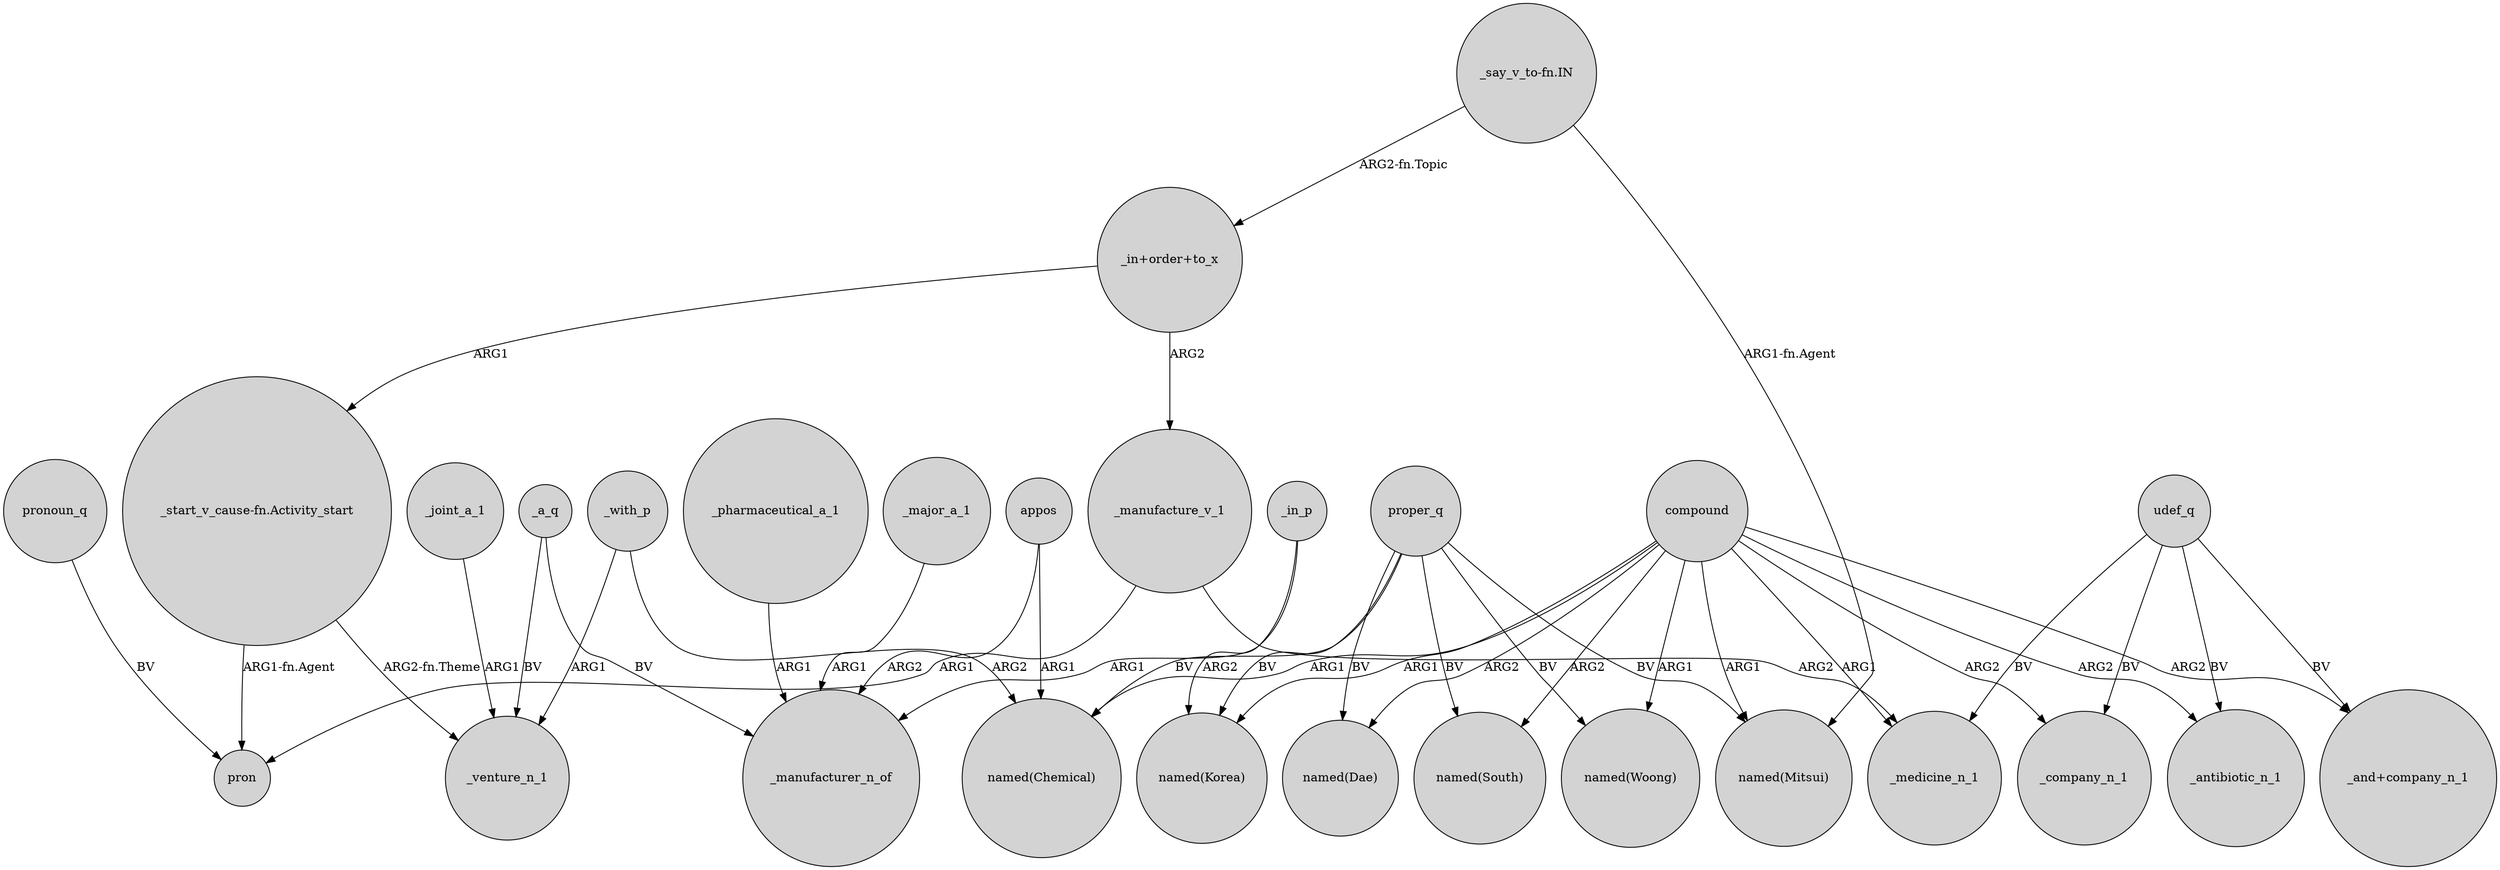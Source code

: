 digraph {
	node [shape=circle style=filled]
	_joint_a_1 -> _venture_n_1 [label=ARG1]
	compound -> "named(Dae)" [label=ARG2]
	compound -> "named(South)" [label=ARG2]
	"_in+order+to_x" -> _manufacture_v_1 [label=ARG2]
	_major_a_1 -> _manufacturer_n_of [label=ARG1]
	"_start_v_cause-fn.Activity_start" -> pron [label="ARG1-fn.Agent"]
	compound -> _company_n_1 [label=ARG2]
	_with_p -> "named(Chemical)" [label=ARG2]
	udef_q -> _antibiotic_n_1 [label=BV]
	appos -> _manufacturer_n_of [label=ARG2]
	appos -> "named(Chemical)" [label=ARG1]
	compound -> "named(Chemical)" [label=ARG1]
	_in_p -> "named(Korea)" [label=ARG2]
	compound -> "named(Woong)" [label=ARG1]
	proper_q -> "named(Dae)" [label=BV]
	"_in+order+to_x" -> "_start_v_cause-fn.Activity_start" [label=ARG1]
	_manufacture_v_1 -> pron [label=ARG1]
	compound -> _medicine_n_1 [label=ARG1]
	"_say_v_to-fn.IN" -> "_in+order+to_x" [label="ARG2-fn.Topic"]
	pronoun_q -> pron [label=BV]
	proper_q -> "named(Woong)" [label=BV]
	compound -> "_and+company_n_1" [label=ARG2]
	proper_q -> "named(Korea)" [label=BV]
	"_say_v_to-fn.IN" -> "named(Mitsui)" [label="ARG1-fn.Agent"]
	proper_q -> "named(Chemical)" [label=BV]
	compound -> _antibiotic_n_1 [label=ARG2]
	_with_p -> _venture_n_1 [label=ARG1]
	_manufacture_v_1 -> _medicine_n_1 [label=ARG2]
	compound -> "named(Mitsui)" [label=ARG1]
	udef_q -> "_and+company_n_1" [label=BV]
	_in_p -> _manufacturer_n_of [label=ARG1]
	_a_q -> _venture_n_1 [label=BV]
	proper_q -> "named(Mitsui)" [label=BV]
	"_start_v_cause-fn.Activity_start" -> _venture_n_1 [label="ARG2-fn.Theme"]
	_a_q -> _manufacturer_n_of [label=BV]
	_pharmaceutical_a_1 -> _manufacturer_n_of [label=ARG1]
	proper_q -> "named(South)" [label=BV]
	udef_q -> _company_n_1 [label=BV]
	compound -> "named(Korea)" [label=ARG1]
	udef_q -> _medicine_n_1 [label=BV]
}
